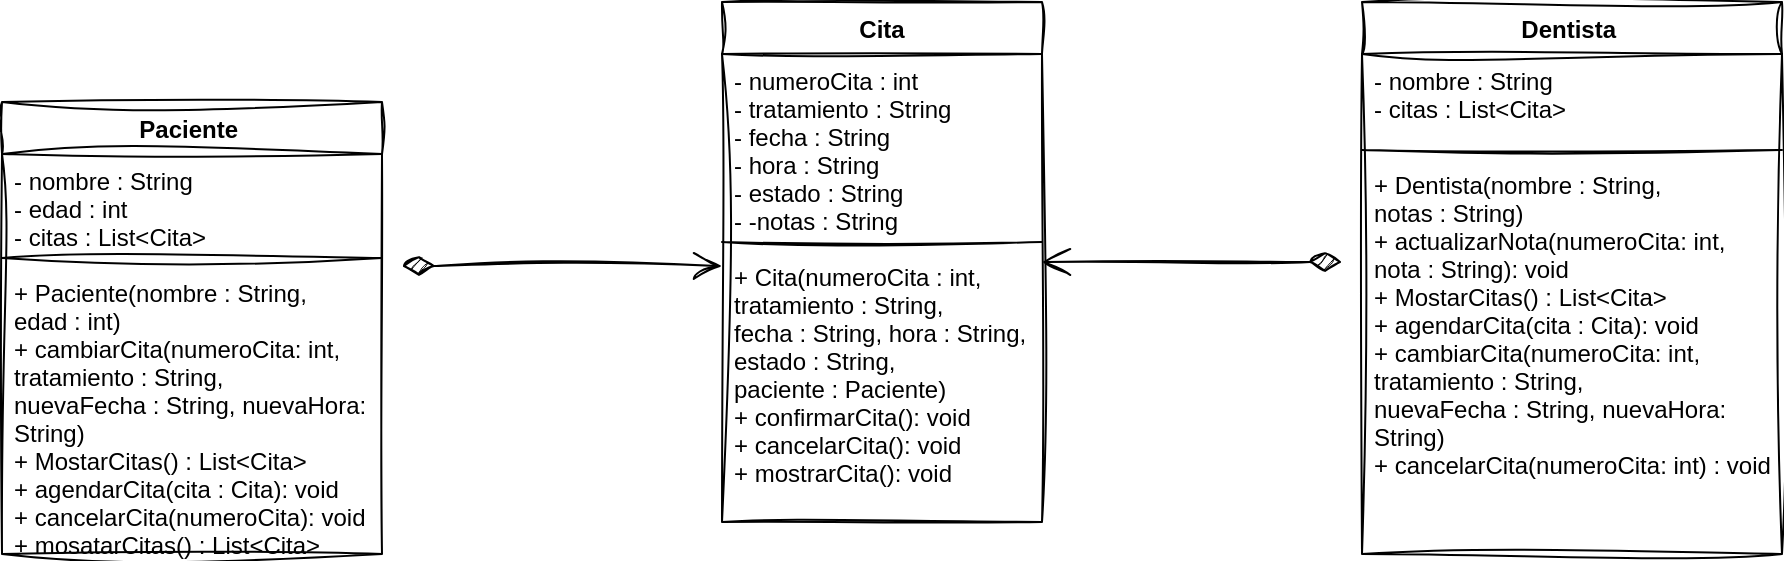 <mxfile>
    <diagram id="P5tNcSSbG7bXW8mCQGP-" name="Página-1">
        <mxGraphModel dx="1061" dy="515" grid="1" gridSize="10" guides="1" tooltips="1" connect="1" arrows="1" fold="1" page="1" pageScale="1" pageWidth="827" pageHeight="1169" math="0" shadow="0">
            <root>
                <mxCell id="0"/>
                <mxCell id="1" parent="0"/>
                <mxCell id="2" value="Paciente " style="swimlane;fontStyle=1;align=center;verticalAlign=top;childLayout=stackLayout;horizontal=1;startSize=26;horizontalStack=0;resizeParent=1;resizeParentMax=0;resizeLast=0;collapsible=1;marginBottom=0;sketch=1;curveFitting=1;jiggle=2;" parent="1" vertex="1">
                    <mxGeometry x="-810" y="270" width="190" height="226" as="geometry"/>
                </mxCell>
                <mxCell id="3" value="- nombre : String&#10;- edad : int &#10;- citas : List&lt;Cita&gt;&#10;" style="text;strokeColor=none;fillColor=none;align=left;verticalAlign=top;spacingLeft=4;spacingRight=4;overflow=hidden;rotatable=0;points=[[0,0.5],[1,0.5]];portConstraint=eastwest;sketch=1;curveFitting=1;jiggle=2;" parent="2" vertex="1">
                    <mxGeometry y="26" width="190" height="48" as="geometry"/>
                </mxCell>
                <mxCell id="4" value="" style="line;strokeWidth=1;fillColor=none;align=left;verticalAlign=middle;spacingTop=-1;spacingLeft=3;spacingRight=3;rotatable=0;labelPosition=right;points=[];portConstraint=eastwest;strokeColor=inherit;sketch=1;curveFitting=1;jiggle=2;" parent="2" vertex="1">
                    <mxGeometry y="74" width="190" height="8" as="geometry"/>
                </mxCell>
                <mxCell id="5" value="+ Paciente(nombre : String,&#10;edad : int)&#10;+ cambiarCita(numeroCita: int,&#10;tratamiento : String,   &#10;nuevaFecha : String, nuevaHora: &#10;String)&#10;+ MostarCitas() : List&lt;Cita&gt;&#10;+ agendarCita(cita : Cita): void&#10;+ cancelarCita(numeroCita): void&#10;+ mosatarCitas() : List&lt;Cita&gt;" style="text;strokeColor=none;fillColor=none;align=left;verticalAlign=top;spacingLeft=4;spacingRight=4;overflow=hidden;rotatable=0;points=[[0,0.5],[1,0.5]];portConstraint=eastwest;sketch=1;curveFitting=1;jiggle=2;" parent="2" vertex="1">
                    <mxGeometry y="82" width="190" height="144" as="geometry"/>
                </mxCell>
                <mxCell id="6" value="Dentista " style="swimlane;fontStyle=1;align=center;verticalAlign=top;childLayout=stackLayout;horizontal=1;startSize=26;horizontalStack=0;resizeParent=1;resizeParentMax=0;resizeLast=0;collapsible=1;marginBottom=0;sketch=1;curveFitting=1;jiggle=2;" parent="1" vertex="1">
                    <mxGeometry x="-130" y="220" width="210" height="276" as="geometry"/>
                </mxCell>
                <mxCell id="7" value="- nombre : String&#10;- citas : List&lt;Cita&gt;" style="text;strokeColor=none;fillColor=none;align=left;verticalAlign=top;spacingLeft=4;spacingRight=4;overflow=hidden;rotatable=0;points=[[0,0.5],[1,0.5]];portConstraint=eastwest;sketch=1;curveFitting=1;jiggle=2;" parent="6" vertex="1">
                    <mxGeometry y="26" width="210" height="44" as="geometry"/>
                </mxCell>
                <mxCell id="8" value="" style="line;strokeWidth=1;fillColor=none;align=left;verticalAlign=middle;spacingTop=-1;spacingLeft=3;spacingRight=3;rotatable=0;labelPosition=right;points=[];portConstraint=eastwest;strokeColor=inherit;sketch=1;curveFitting=1;jiggle=2;" parent="6" vertex="1">
                    <mxGeometry y="70" width="210" height="8" as="geometry"/>
                </mxCell>
                <mxCell id="9" value="+ Dentista(nombre : String,&#10;notas : String)&#10;+ actualizarNota(numeroCita: int,&#10;nota : String): void&#10;+ MostarCitas() : List&lt;Cita&gt;&#10;+ agendarCita(cita : Cita): void&#10;+ cambiarCita(numeroCita: int,&#10;tratamiento : String,   &#10;nuevaFecha : String, nuevaHora: &#10;String)&#10;+ cancelarCita(numeroCita: int) : void   &#10;&#10;" style="text;strokeColor=none;fillColor=none;align=left;verticalAlign=top;spacingLeft=4;spacingRight=4;overflow=hidden;rotatable=0;points=[[0,0.5],[1,0.5]];portConstraint=eastwest;sketch=1;curveFitting=1;jiggle=2;" parent="6" vertex="1">
                    <mxGeometry y="78" width="210" height="198" as="geometry"/>
                </mxCell>
                <mxCell id="10" value="Cita" style="swimlane;fontStyle=1;align=center;verticalAlign=top;childLayout=stackLayout;horizontal=1;startSize=26;horizontalStack=0;resizeParent=1;resizeParentMax=0;resizeLast=0;collapsible=1;marginBottom=0;sketch=1;curveFitting=1;jiggle=2;" parent="1" vertex="1">
                    <mxGeometry x="-450" y="220" width="160" height="260" as="geometry"/>
                </mxCell>
                <mxCell id="11" value="- numeroCita : int&#10;- tratamiento : String&#10;- fecha : String&#10;- hora : String&#10;- estado : String&#10;- -notas : String&#10;" style="text;strokeColor=none;fillColor=none;align=left;verticalAlign=top;spacingLeft=4;spacingRight=4;overflow=hidden;rotatable=0;points=[[0,0.5],[1,0.5]];portConstraint=eastwest;sketch=1;curveFitting=1;jiggle=2;" parent="10" vertex="1">
                    <mxGeometry y="26" width="160" height="90" as="geometry"/>
                </mxCell>
                <mxCell id="12" value="" style="line;strokeWidth=1;fillColor=none;align=left;verticalAlign=middle;spacingTop=-1;spacingLeft=3;spacingRight=3;rotatable=0;labelPosition=right;points=[];portConstraint=eastwest;strokeColor=inherit;sketch=1;curveFitting=1;jiggle=2;" parent="10" vertex="1">
                    <mxGeometry y="116" width="160" height="8" as="geometry"/>
                </mxCell>
                <mxCell id="13" value="+ Cita(numeroCita : int,&#10;tratamiento : String,&#10;fecha : String, hora : String,&#10;estado : String,&#10;paciente : Paciente)&#10;+ confirmarCita(): void&#10;+ cancelarCita(): void&#10;+ mostrarCita(): void&#10;&#10;" style="text;strokeColor=none;fillColor=none;align=left;verticalAlign=top;spacingLeft=4;spacingRight=4;overflow=hidden;rotatable=0;points=[[0,0.5],[1,0.5]];portConstraint=eastwest;sketch=1;curveFitting=1;jiggle=2;" parent="10" vertex="1">
                    <mxGeometry y="124" width="160" height="136" as="geometry"/>
                </mxCell>
                <mxCell id="23" value="" style="endArrow=open;html=1;endSize=12;startArrow=diamondThin;startSize=14;startFill=1;edgeStyle=orthogonalEdgeStyle;align=left;verticalAlign=bottom;sketch=1;curveFitting=1;jiggle=2;" parent="1" edge="1">
                    <mxGeometry x="-1" y="3" relative="1" as="geometry">
                        <mxPoint x="-610" y="352" as="sourcePoint"/>
                        <mxPoint x="-450" y="352" as="targetPoint"/>
                    </mxGeometry>
                </mxCell>
                <mxCell id="26" value="" style="endArrow=open;html=1;endSize=12;startArrow=diamondThin;startSize=14;startFill=1;edgeStyle=orthogonalEdgeStyle;align=left;verticalAlign=bottom;sketch=1;curveFitting=1;jiggle=2;" parent="1" edge="1">
                    <mxGeometry x="-1" y="3" relative="1" as="geometry">
                        <mxPoint x="-140" y="350" as="sourcePoint"/>
                        <mxPoint x="-290" y="350" as="targetPoint"/>
                    </mxGeometry>
                </mxCell>
            </root>
        </mxGraphModel>
    </diagram>
</mxfile>